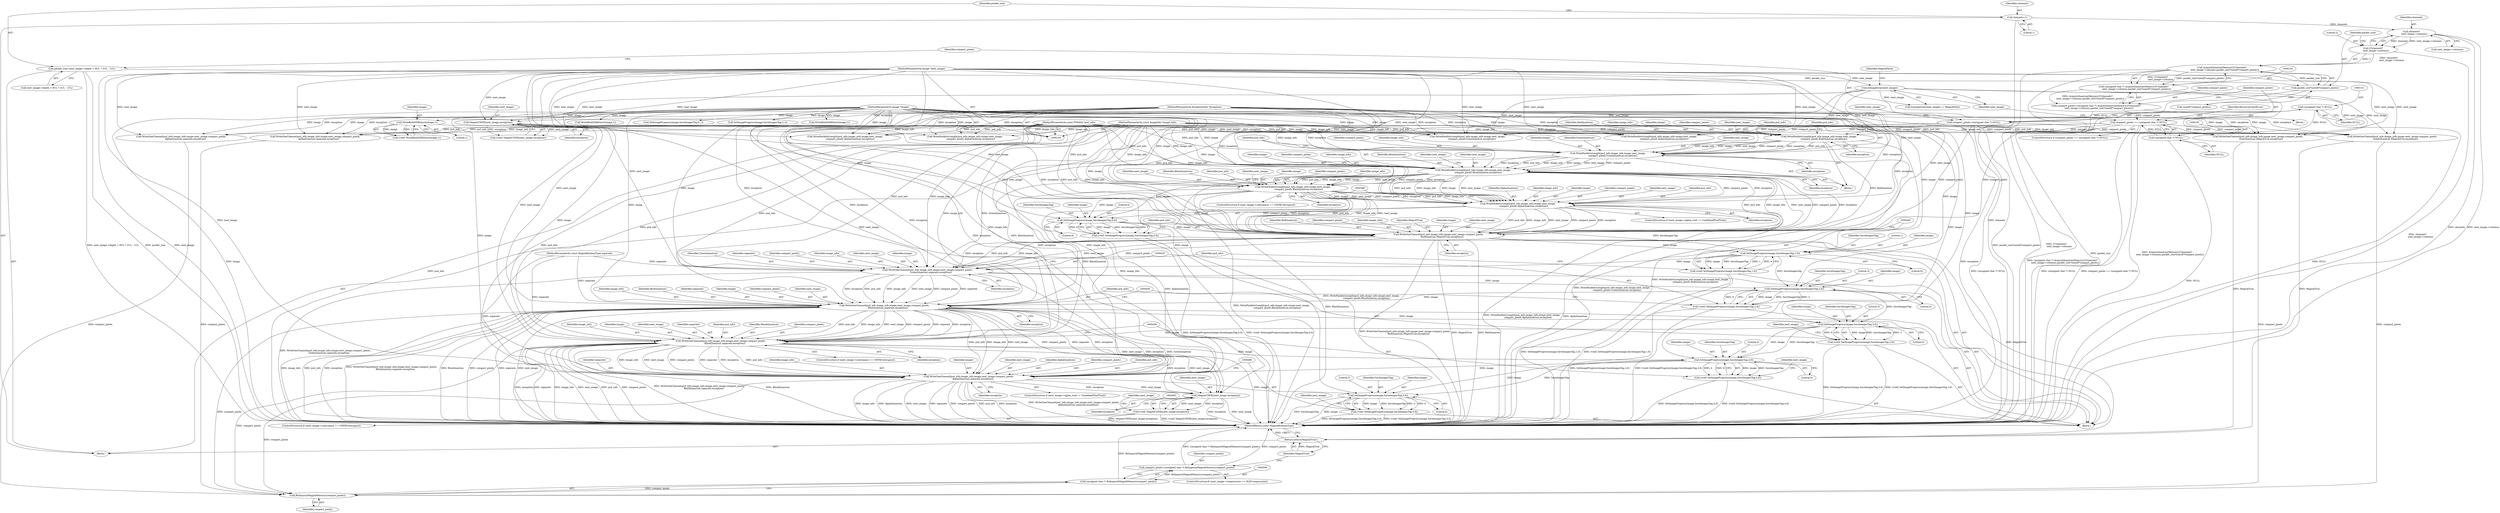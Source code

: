 digraph "1_ImageMagick_6f1879d498bcc5cce12fe0c5decb8dbc0f608e5d@pointer" {
"1000335" [label="(Call,WritePackbitsLength(psd_info,image_info,image,next_image,\n              compact_pixels,RedQuantum,exception))"];
"1000105" [label="(MethodParameterIn,const PSDInfo *psd_info)"];
"1000106" [label="(MethodParameterIn,const ImageInfo *image_info)"];
"1000332" [label="(Call,WriteBlobMSBShort(image,1))"];
"1000107" [label="(MethodParameterIn,Image *image)"];
"1000168" [label="(Call,IsImageGray(next_image))"];
"1000108" [label="(MethodParameterIn,Image *next_image)"];
"1000320" [label="(Call,NegateCMYK(next_image,exception))"];
"1000110" [label="(MethodParameterIn,ExceptionInfo *exception)"];
"1000158" [label="(Call,compact_pixels == (unsigned char *) NULL)"];
"1000140" [label="(Call,compact_pixels=(unsigned char *) AcquireQuantumMemory(2*channels*\n        next_image->columns,packet_size*sizeof(*compact_pixels)))"];
"1000142" [label="(Call,(unsigned char *) AcquireQuantumMemory(2*channels*\n        next_image->columns,packet_size*sizeof(*compact_pixels)))"];
"1000144" [label="(Call,AcquireQuantumMemory(2*channels*\n        next_image->columns,packet_size*sizeof(*compact_pixels)))"];
"1000145" [label="(Call,2*channels*\n        next_image->columns)"];
"1000147" [label="(Call,channels*\n        next_image->columns)"];
"1000115" [label="(Call,channels=1)"];
"1000152" [label="(Call,packet_size*sizeof(*compact_pixels))"];
"1000118" [label="(Call,packet_size=next_image->depth > 8UL ? 2UL : 1UL)"];
"1000160" [label="(Call,(unsigned char *) NULL)"];
"1000130" [label="(Call,(unsigned char *) NULL)"];
"1000128" [label="(Call,compact_pixels=(unsigned char *) NULL)"];
"1000343" [label="(Call,WritePackbitsLength(psd_info,image_info,image,next_image,\n              compact_pixels,GreenQuantum,exception))"];
"1000351" [label="(Call,WritePackbitsLength(psd_info,image_info,image,next_image,\n              compact_pixels,BlueQuantum,exception))"];
"1000365" [label="(Call,WritePackbitsLength(psd_info,image_info,image,next_image,\n                compact_pixels,BlackQuantum,exception))"];
"1000379" [label="(Call,WritePackbitsLength(psd_info,image_info,image,next_image,\n                compact_pixels,AlphaQuantum,exception))"];
"1000389" [label="(Call,SetImageProgress(image,SaveImagesTag,0,6))"];
"1000387" [label="(Call,(void) SetImageProgress(image,SaveImagesTag,0,6))"];
"1000394" [label="(Call,WriteOneChannel(psd_info,image_info,image,next_image,compact_pixels,\n          RedQuantum,MagickTrue,exception))"];
"1000405" [label="(Call,SetImageProgress(image,SaveImagesTag,1,6))"];
"1000403" [label="(Call,(void) SetImageProgress(image,SaveImagesTag,1,6))"];
"1000410" [label="(Call,WriteOneChannel(psd_info,image_info,image,next_image,compact_pixels,\n          GreenQuantum,separate,exception))"];
"1000421" [label="(Call,SetImageProgress(image,SaveImagesTag,2,6))"];
"1000419" [label="(Call,(void) SetImageProgress(image,SaveImagesTag,2,6))"];
"1000426" [label="(Call,WriteOneChannel(psd_info,image_info,image,next_image,compact_pixels,\n          BlueQuantum,separate,exception))"];
"1000437" [label="(Call,SetImageProgress(image,SaveImagesTag,3,6))"];
"1000435" [label="(Call,(void) SetImageProgress(image,SaveImagesTag,3,6))"];
"1000448" [label="(Call,WriteOneChannel(psd_info,image_info,image,next_image,compact_pixels,\n            BlackQuantum,separate,exception))"];
"1000459" [label="(Call,SetImageProgress(image,SaveImagesTag,4,6))"];
"1000457" [label="(Call,(void) SetImageProgress(image,SaveImagesTag,4,6))"];
"1000470" [label="(Call,WriteOneChannel(psd_info,image_info,image,next_image,compact_pixels,\n            AlphaQuantum,separate,exception))"];
"1000481" [label="(Call,SetImageProgress(image,SaveImagesTag,5,6))"];
"1000479" [label="(Call,(void) SetImageProgress(image,SaveImagesTag,5,6))"];
"1000494" [label="(Call,NegateCMYK(next_image,exception))"];
"1000492" [label="(Call,(void) NegateCMYK(next_image,exception))"];
"1000507" [label="(Call,RelinquishMagickMemory(compact_pixels))"];
"1000505" [label="(Call,(unsigned char *) RelinquishMagickMemory(compact_pixels))"];
"1000503" [label="(Call,compact_pixels=(unsigned char *) RelinquishMagickMemory(compact_pixels))"];
"1000509" [label="(Return,return(MagickTrue);)"];
"1000400" [label="(Identifier,RedQuantum)"];
"1000438" [label="(Identifier,image)"];
"1000385" [label="(Identifier,AlphaQuantum)"];
"1000359" [label="(ControlStructure,if (next_image->colorspace == CMYKColorspace))"];
"1000279" [label="(Call,WriteOneChannel(psd_info,image_info,image,next_image,compact_pixels,\n          IndexQuantum,MagickTrue,exception))"];
"1000507" [label="(Call,RelinquishMagickMemory(compact_pixels))"];
"1000118" [label="(Call,packet_size=next_image->depth > 8UL ? 2UL : 1UL)"];
"1000367" [label="(Identifier,image_info)"];
"1000463" [label="(Literal,6)"];
"1000416" [label="(Identifier,GreenQuantum)"];
"1000492" [label="(Call,(void) NegateCMYK(next_image,exception))"];
"1000406" [label="(Identifier,image)"];
"1000399" [label="(Identifier,compact_pixels)"];
"1000386" [label="(Identifier,exception)"];
"1000484" [label="(Literal,5)"];
"1000257" [label="(Call,WritePackbitsLength(psd_info,image_info,image,next_image,\n              compact_pixels,IndexQuantum,exception))"];
"1000503" [label="(Call,compact_pixels=(unsigned char *) RelinquishMagickMemory(compact_pixels))"];
"1000335" [label="(Call,WritePackbitsLength(psd_info,image_info,image,next_image,\n              compact_pixels,RedQuantum,exception))"];
"1000357" [label="(Identifier,BlueQuantum)"];
"1000417" [label="(Identifier,separate)"];
"1000129" [label="(Identifier,compact_pixels)"];
"1000369" [label="(Identifier,next_image)"];
"1000442" [label="(ControlStructure,if (next_image->colorspace == CMYKColorspace))"];
"1000510" [label="(Identifier,MagickTrue)"];
"1000472" [label="(Identifier,image_info)"];
"1000428" [label="(Identifier,image_info)"];
"1000405" [label="(Call,SetImageProgress(image,SaveImagesTag,1,6))"];
"1000432" [label="(Identifier,BlueQuantum)"];
"1000332" [label="(Call,WriteBlobMSBShort(image,1))"];
"1000139" [label="(Block,)"];
"1000473" [label="(Identifier,image)"];
"1000371" [label="(Identifier,BlackQuantum)"];
"1000497" [label="(ControlStructure,if (next_image->compression == RLECompression))"];
"1000362" [label="(Identifier,next_image)"];
"1000456" [label="(Identifier,exception)"];
"1000450" [label="(Identifier,image_info)"];
"1000109" [label="(MethodParameterIn,const MagickBooleanType separate)"];
"1000132" [label="(Identifier,NULL)"];
"1000434" [label="(Identifier,exception)"];
"1000470" [label="(Call,WriteOneChannel(psd_info,image_info,image,next_image,compact_pixels,\n            AlphaQuantum,separate,exception))"];
"1000355" [label="(Identifier,next_image)"];
"1000426" [label="(Call,WriteOneChannel(psd_info,image_info,image,next_image,compact_pixels,\n          BlueQuantum,separate,exception))"];
"1000322" [label="(Identifier,exception)"];
"1000181" [label="(Call,WriteBlobMSBShort(image,1))"];
"1000486" [label="(ControlStructure,if (next_image->colorspace == CMYKColorspace))"];
"1000339" [label="(Identifier,next_image)"];
"1000423" [label="(Identifier,SaveImagesTag)"];
"1000460" [label="(Identifier,image)"];
"1000116" [label="(Identifier,channels)"];
"1000330" [label="(Call,(void) WriteBlobMSBShort(image,1))"];
"1000496" [label="(Identifier,exception)"];
"1000336" [label="(Identifier,psd_info)"];
"1000366" [label="(Identifier,psd_info)"];
"1000329" [label="(Block,)"];
"1000168" [label="(Call,IsImageGray(next_image))"];
"1000152" [label="(Call,packet_size*sizeof(*compact_pixels))"];
"1000115" [label="(Call,channels=1)"];
"1000424" [label="(Literal,2)"];
"1000381" [label="(Identifier,image_info)"];
"1000333" [label="(Identifier,image)"];
"1000119" [label="(Identifier,packet_size)"];
"1000433" [label="(Identifier,separate)"];
"1000429" [label="(Identifier,image)"];
"1000159" [label="(Identifier,compact_pixels)"];
"1000198" [label="(Call,WritePackbitsLength(psd_info,image_info,image,next_image,\n              compact_pixels,AlphaQuantum,exception))"];
"1000140" [label="(Call,compact_pixels=(unsigned char *) AcquireQuantumMemory(2*channels*\n        next_image->columns,packet_size*sizeof(*compact_pixels)))"];
"1000120" [label="(Call,next_image->depth > 8UL ? 2UL : 1UL)"];
"1000105" [label="(MethodParameterIn,const PSDInfo *psd_info)"];
"1000162" [label="(Identifier,NULL)"];
"1000439" [label="(Identifier,SaveImagesTag)"];
"1000505" [label="(Call,(unsigned char *) RelinquishMagickMemory(compact_pixels))"];
"1000418" [label="(Identifier,exception)"];
"1000485" [label="(Literal,6)"];
"1000157" [label="(ControlStructure,if (compact_pixels == (unsigned char *) NULL))"];
"1000392" [label="(Literal,0)"];
"1000415" [label="(Identifier,compact_pixels)"];
"1000341" [label="(Identifier,RedQuantum)"];
"1000410" [label="(Call,WriteOneChannel(psd_info,image_info,image,next_image,compact_pixels,\n          GreenQuantum,separate,exception))"];
"1000144" [label="(Call,AcquireQuantumMemory(2*channels*\n        next_image->columns,packet_size*sizeof(*compact_pixels)))"];
"1000419" [label="(Call,(void) SetImageProgress(image,SaveImagesTag,2,6))"];
"1000345" [label="(Identifier,image_info)"];
"1000500" [label="(Identifier,next_image)"];
"1000117" [label="(Literal,1)"];
"1000376" [label="(Identifier,next_image)"];
"1000107" [label="(MethodParameterIn,Image *image)"];
"1000382" [label="(Identifier,image)"];
"1000384" [label="(Identifier,compact_pixels)"];
"1000387" [label="(Call,(void) SetImageProgress(image,SaveImagesTag,0,6))"];
"1000352" [label="(Identifier,psd_info)"];
"1000437" [label="(Call,SetImageProgress(image,SaveImagesTag,3,6))"];
"1000148" [label="(Identifier,channels)"];
"1000153" [label="(Identifier,packet_size)"];
"1000350" [label="(Identifier,exception)"];
"1000232" [label="(Call,SetImageProgress(image,SaveImagesTag,0,1))"];
"1000412" [label="(Identifier,image_info)"];
"1000511" [label="(MethodReturn,static MagickBooleanType)"];
"1000154" [label="(Call,sizeof(*compact_pixels))"];
"1000396" [label="(Identifier,image_info)"];
"1000448" [label="(Call,WriteOneChannel(psd_info,image_info,image,next_image,compact_pixels,\n            BlackQuantum,separate,exception))"];
"1000334" [label="(Literal,1)"];
"1000305" [label="(Call,SetImageProgress(image,SaveImagesTag,0,1))"];
"1000427" [label="(Identifier,psd_info)"];
"1000393" [label="(Literal,6)"];
"1000474" [label="(Identifier,next_image)"];
"1000451" [label="(Identifier,image)"];
"1000459" [label="(Call,SetImageProgress(image,SaveImagesTag,4,6))"];
"1000379" [label="(Call,WritePackbitsLength(psd_info,image_info,image,next_image,\n                compact_pixels,AlphaQuantum,exception))"];
"1000169" [label="(Identifier,next_image)"];
"1000452" [label="(Identifier,next_image)"];
"1000440" [label="(Literal,3)"];
"1000409" [label="(Literal,6)"];
"1000254" [label="(Call,WriteBlobMSBShort(image,1))"];
"1000455" [label="(Identifier,separate)"];
"1000461" [label="(Identifier,SaveImagesTag)"];
"1000476" [label="(Identifier,AlphaQuantum)"];
"1000141" [label="(Identifier,compact_pixels)"];
"1000184" [label="(Call,WritePackbitsLength(psd_info,image_info,image,next_image,\n            compact_pixels,GrayQuantum,exception))"];
"1000411" [label="(Identifier,psd_info)"];
"1000435" [label="(Call,(void) SetImageProgress(image,SaveImagesTag,3,6))"];
"1000343" [label="(Call,WritePackbitsLength(psd_info,image_info,image,next_image,\n              compact_pixels,GreenQuantum,exception))"];
"1000342" [label="(Identifier,exception)"];
"1000383" [label="(Identifier,next_image)"];
"1000380" [label="(Identifier,psd_info)"];
"1000337" [label="(Identifier,image_info)"];
"1000142" [label="(Call,(unsigned char *) AcquireQuantumMemory(2*channels*\n        next_image->columns,packet_size*sizeof(*compact_pixels)))"];
"1000110" [label="(MethodParameterIn,ExceptionInfo *exception)"];
"1000441" [label="(Literal,6)"];
"1000344" [label="(Identifier,psd_info)"];
"1000489" [label="(Identifier,next_image)"];
"1000108" [label="(MethodParameterIn,Image *next_image)"];
"1000475" [label="(Identifier,compact_pixels)"];
"1000318" [label="(Call,(void) NegateCMYK(next_image,exception))"];
"1000478" [label="(Identifier,exception)"];
"1000431" [label="(Identifier,compact_pixels)"];
"1000407" [label="(Identifier,SaveImagesTag)"];
"1000170" [label="(Identifier,MagickFalse)"];
"1000146" [label="(Literal,2)"];
"1000351" [label="(Call,WritePackbitsLength(psd_info,image_info,image,next_image,\n              compact_pixels,BlueQuantum,exception))"];
"1000494" [label="(Call,NegateCMYK(next_image,exception))"];
"1000483" [label="(Identifier,SaveImagesTag)"];
"1000158" [label="(Call,compact_pixels == (unsigned char *) NULL)"];
"1000346" [label="(Identifier,image)"];
"1000271" [label="(Call,WritePackbitsLength(psd_info,image_info,image,next_image,\n                compact_pixels,AlphaQuantum,exception))"];
"1000149" [label="(Call,next_image->columns)"];
"1000349" [label="(Identifier,GreenQuantum)"];
"1000479" [label="(Call,(void) SetImageProgress(image,SaveImagesTag,5,6))"];
"1000445" [label="(Identifier,next_image)"];
"1000365" [label="(Call,WritePackbitsLength(psd_info,image_info,image,next_image,\n                compact_pixels,BlackQuantum,exception))"];
"1000401" [label="(Identifier,MagickTrue)"];
"1000467" [label="(Identifier,next_image)"];
"1000495" [label="(Identifier,next_image)"];
"1000394" [label="(Call,WriteOneChannel(psd_info,image_info,image,next_image,compact_pixels,\n          RedQuantum,MagickTrue,exception))"];
"1000147" [label="(Call,channels*\n        next_image->columns)"];
"1000471" [label="(Identifier,psd_info)"];
"1000449" [label="(Identifier,psd_info)"];
"1000391" [label="(Identifier,SaveImagesTag)"];
"1000320" [label="(Call,NegateCMYK(next_image,exception))"];
"1000347" [label="(Identifier,next_image)"];
"1000414" [label="(Identifier,next_image)"];
"1000294" [label="(Call,WriteOneChannel(psd_info,image_info,image,next_image,compact_pixels,\n            AlphaQuantum,separate,exception))"];
"1000338" [label="(Identifier,image)"];
"1000464" [label="(ControlStructure,if (next_image->alpha_trait != UndefinedPixelTrait))"];
"1000477" [label="(Identifier,separate)"];
"1000128" [label="(Call,compact_pixels=(unsigned char *) NULL)"];
"1000348" [label="(Identifier,compact_pixels)"];
"1000321" [label="(Identifier,next_image)"];
"1000372" [label="(Identifier,exception)"];
"1000454" [label="(Identifier,BlackQuantum)"];
"1000389" [label="(Call,SetImageProgress(image,SaveImagesTag,0,6))"];
"1000368" [label="(Identifier,image)"];
"1000509" [label="(Return,return(MagickTrue);)"];
"1000390" [label="(Identifier,image)"];
"1000354" [label="(Identifier,image)"];
"1000164" [label="(Identifier,ResourceLimitError)"];
"1000508" [label="(Identifier,compact_pixels)"];
"1000453" [label="(Identifier,compact_pixels)"];
"1000145" [label="(Call,2*channels*\n        next_image->columns)"];
"1000408" [label="(Literal,1)"];
"1000311" [label="(Block,)"];
"1000395" [label="(Identifier,psd_info)"];
"1000397" [label="(Identifier,image)"];
"1000130" [label="(Call,(unsigned char *) NULL)"];
"1000457" [label="(Call,(void) SetImageProgress(image,SaveImagesTag,4,6))"];
"1000402" [label="(Identifier,exception)"];
"1000370" [label="(Identifier,compact_pixels)"];
"1000413" [label="(Identifier,image)"];
"1000106" [label="(MethodParameterIn,const ImageInfo *image_info)"];
"1000356" [label="(Identifier,compact_pixels)"];
"1000111" [label="(Block,)"];
"1000358" [label="(Identifier,exception)"];
"1000221" [label="(Call,WriteOneChannel(psd_info,image_info,image,next_image,compact_pixels,\n          AlphaQuantum,separate,exception))"];
"1000425" [label="(Literal,6)"];
"1000373" [label="(ControlStructure,if (next_image->alpha_trait != UndefinedPixelTrait))"];
"1000206" [label="(Call,WriteOneChannel(psd_info,image_info,image,next_image,compact_pixels,\n        GrayQuantum,MagickTrue,exception))"];
"1000482" [label="(Identifier,image)"];
"1000340" [label="(Identifier,compact_pixels)"];
"1000430" [label="(Identifier,next_image)"];
"1000421" [label="(Call,SetImageProgress(image,SaveImagesTag,2,6))"];
"1000504" [label="(Identifier,compact_pixels)"];
"1000398" [label="(Identifier,next_image)"];
"1000422" [label="(Identifier,image)"];
"1000160" [label="(Call,(unsigned char *) NULL)"];
"1000353" [label="(Identifier,image_info)"];
"1000462" [label="(Literal,4)"];
"1000481" [label="(Call,SetImageProgress(image,SaveImagesTag,5,6))"];
"1000167" [label="(Call,IsImageGray(next_image) != MagickFalse)"];
"1000403" [label="(Call,(void) SetImageProgress(image,SaveImagesTag,1,6))"];
"1000136" [label="(Identifier,next_image)"];
"1000335" -> "1000329"  [label="AST: "];
"1000335" -> "1000342"  [label="CFG: "];
"1000336" -> "1000335"  [label="AST: "];
"1000337" -> "1000335"  [label="AST: "];
"1000338" -> "1000335"  [label="AST: "];
"1000339" -> "1000335"  [label="AST: "];
"1000340" -> "1000335"  [label="AST: "];
"1000341" -> "1000335"  [label="AST: "];
"1000342" -> "1000335"  [label="AST: "];
"1000344" -> "1000335"  [label="CFG: "];
"1000335" -> "1000511"  [label="DDG: WritePackbitsLength(psd_info,image_info,image,next_image,\n              compact_pixels,RedQuantum,exception)"];
"1000105" -> "1000335"  [label="DDG: psd_info"];
"1000106" -> "1000335"  [label="DDG: image_info"];
"1000332" -> "1000335"  [label="DDG: image"];
"1000107" -> "1000335"  [label="DDG: image"];
"1000168" -> "1000335"  [label="DDG: next_image"];
"1000320" -> "1000335"  [label="DDG: next_image"];
"1000320" -> "1000335"  [label="DDG: exception"];
"1000108" -> "1000335"  [label="DDG: next_image"];
"1000158" -> "1000335"  [label="DDG: compact_pixels"];
"1000128" -> "1000335"  [label="DDG: compact_pixels"];
"1000110" -> "1000335"  [label="DDG: exception"];
"1000335" -> "1000343"  [label="DDG: psd_info"];
"1000335" -> "1000343"  [label="DDG: image_info"];
"1000335" -> "1000343"  [label="DDG: image"];
"1000335" -> "1000343"  [label="DDG: next_image"];
"1000335" -> "1000343"  [label="DDG: compact_pixels"];
"1000335" -> "1000343"  [label="DDG: exception"];
"1000335" -> "1000394"  [label="DDG: RedQuantum"];
"1000105" -> "1000104"  [label="AST: "];
"1000105" -> "1000511"  [label="DDG: psd_info"];
"1000105" -> "1000184"  [label="DDG: psd_info"];
"1000105" -> "1000198"  [label="DDG: psd_info"];
"1000105" -> "1000206"  [label="DDG: psd_info"];
"1000105" -> "1000221"  [label="DDG: psd_info"];
"1000105" -> "1000257"  [label="DDG: psd_info"];
"1000105" -> "1000271"  [label="DDG: psd_info"];
"1000105" -> "1000279"  [label="DDG: psd_info"];
"1000105" -> "1000294"  [label="DDG: psd_info"];
"1000105" -> "1000343"  [label="DDG: psd_info"];
"1000105" -> "1000351"  [label="DDG: psd_info"];
"1000105" -> "1000365"  [label="DDG: psd_info"];
"1000105" -> "1000379"  [label="DDG: psd_info"];
"1000105" -> "1000394"  [label="DDG: psd_info"];
"1000105" -> "1000410"  [label="DDG: psd_info"];
"1000105" -> "1000426"  [label="DDG: psd_info"];
"1000105" -> "1000448"  [label="DDG: psd_info"];
"1000105" -> "1000470"  [label="DDG: psd_info"];
"1000106" -> "1000104"  [label="AST: "];
"1000106" -> "1000511"  [label="DDG: image_info"];
"1000106" -> "1000184"  [label="DDG: image_info"];
"1000106" -> "1000198"  [label="DDG: image_info"];
"1000106" -> "1000206"  [label="DDG: image_info"];
"1000106" -> "1000221"  [label="DDG: image_info"];
"1000106" -> "1000257"  [label="DDG: image_info"];
"1000106" -> "1000271"  [label="DDG: image_info"];
"1000106" -> "1000279"  [label="DDG: image_info"];
"1000106" -> "1000294"  [label="DDG: image_info"];
"1000106" -> "1000343"  [label="DDG: image_info"];
"1000106" -> "1000351"  [label="DDG: image_info"];
"1000106" -> "1000365"  [label="DDG: image_info"];
"1000106" -> "1000379"  [label="DDG: image_info"];
"1000106" -> "1000394"  [label="DDG: image_info"];
"1000106" -> "1000410"  [label="DDG: image_info"];
"1000106" -> "1000426"  [label="DDG: image_info"];
"1000106" -> "1000448"  [label="DDG: image_info"];
"1000106" -> "1000470"  [label="DDG: image_info"];
"1000332" -> "1000330"  [label="AST: "];
"1000332" -> "1000334"  [label="CFG: "];
"1000333" -> "1000332"  [label="AST: "];
"1000334" -> "1000332"  [label="AST: "];
"1000330" -> "1000332"  [label="CFG: "];
"1000332" -> "1000330"  [label="DDG: image"];
"1000332" -> "1000330"  [label="DDG: 1"];
"1000107" -> "1000332"  [label="DDG: image"];
"1000107" -> "1000104"  [label="AST: "];
"1000107" -> "1000511"  [label="DDG: image"];
"1000107" -> "1000181"  [label="DDG: image"];
"1000107" -> "1000184"  [label="DDG: image"];
"1000107" -> "1000198"  [label="DDG: image"];
"1000107" -> "1000206"  [label="DDG: image"];
"1000107" -> "1000221"  [label="DDG: image"];
"1000107" -> "1000232"  [label="DDG: image"];
"1000107" -> "1000254"  [label="DDG: image"];
"1000107" -> "1000257"  [label="DDG: image"];
"1000107" -> "1000271"  [label="DDG: image"];
"1000107" -> "1000279"  [label="DDG: image"];
"1000107" -> "1000294"  [label="DDG: image"];
"1000107" -> "1000305"  [label="DDG: image"];
"1000107" -> "1000343"  [label="DDG: image"];
"1000107" -> "1000351"  [label="DDG: image"];
"1000107" -> "1000365"  [label="DDG: image"];
"1000107" -> "1000379"  [label="DDG: image"];
"1000107" -> "1000389"  [label="DDG: image"];
"1000107" -> "1000394"  [label="DDG: image"];
"1000107" -> "1000405"  [label="DDG: image"];
"1000107" -> "1000410"  [label="DDG: image"];
"1000107" -> "1000421"  [label="DDG: image"];
"1000107" -> "1000426"  [label="DDG: image"];
"1000107" -> "1000437"  [label="DDG: image"];
"1000107" -> "1000448"  [label="DDG: image"];
"1000107" -> "1000459"  [label="DDG: image"];
"1000107" -> "1000470"  [label="DDG: image"];
"1000107" -> "1000481"  [label="DDG: image"];
"1000168" -> "1000167"  [label="AST: "];
"1000168" -> "1000169"  [label="CFG: "];
"1000169" -> "1000168"  [label="AST: "];
"1000170" -> "1000168"  [label="CFG: "];
"1000168" -> "1000167"  [label="DDG: next_image"];
"1000108" -> "1000168"  [label="DDG: next_image"];
"1000168" -> "1000184"  [label="DDG: next_image"];
"1000168" -> "1000206"  [label="DDG: next_image"];
"1000168" -> "1000257"  [label="DDG: next_image"];
"1000168" -> "1000279"  [label="DDG: next_image"];
"1000168" -> "1000320"  [label="DDG: next_image"];
"1000168" -> "1000394"  [label="DDG: next_image"];
"1000108" -> "1000104"  [label="AST: "];
"1000108" -> "1000511"  [label="DDG: next_image"];
"1000108" -> "1000184"  [label="DDG: next_image"];
"1000108" -> "1000198"  [label="DDG: next_image"];
"1000108" -> "1000206"  [label="DDG: next_image"];
"1000108" -> "1000221"  [label="DDG: next_image"];
"1000108" -> "1000257"  [label="DDG: next_image"];
"1000108" -> "1000271"  [label="DDG: next_image"];
"1000108" -> "1000279"  [label="DDG: next_image"];
"1000108" -> "1000294"  [label="DDG: next_image"];
"1000108" -> "1000320"  [label="DDG: next_image"];
"1000108" -> "1000343"  [label="DDG: next_image"];
"1000108" -> "1000351"  [label="DDG: next_image"];
"1000108" -> "1000365"  [label="DDG: next_image"];
"1000108" -> "1000379"  [label="DDG: next_image"];
"1000108" -> "1000394"  [label="DDG: next_image"];
"1000108" -> "1000410"  [label="DDG: next_image"];
"1000108" -> "1000426"  [label="DDG: next_image"];
"1000108" -> "1000448"  [label="DDG: next_image"];
"1000108" -> "1000470"  [label="DDG: next_image"];
"1000108" -> "1000494"  [label="DDG: next_image"];
"1000320" -> "1000318"  [label="AST: "];
"1000320" -> "1000322"  [label="CFG: "];
"1000321" -> "1000320"  [label="AST: "];
"1000322" -> "1000320"  [label="AST: "];
"1000318" -> "1000320"  [label="CFG: "];
"1000320" -> "1000318"  [label="DDG: next_image"];
"1000320" -> "1000318"  [label="DDG: exception"];
"1000110" -> "1000320"  [label="DDG: exception"];
"1000320" -> "1000394"  [label="DDG: next_image"];
"1000320" -> "1000394"  [label="DDG: exception"];
"1000110" -> "1000104"  [label="AST: "];
"1000110" -> "1000511"  [label="DDG: exception"];
"1000110" -> "1000184"  [label="DDG: exception"];
"1000110" -> "1000198"  [label="DDG: exception"];
"1000110" -> "1000206"  [label="DDG: exception"];
"1000110" -> "1000221"  [label="DDG: exception"];
"1000110" -> "1000257"  [label="DDG: exception"];
"1000110" -> "1000271"  [label="DDG: exception"];
"1000110" -> "1000279"  [label="DDG: exception"];
"1000110" -> "1000294"  [label="DDG: exception"];
"1000110" -> "1000343"  [label="DDG: exception"];
"1000110" -> "1000351"  [label="DDG: exception"];
"1000110" -> "1000365"  [label="DDG: exception"];
"1000110" -> "1000379"  [label="DDG: exception"];
"1000110" -> "1000394"  [label="DDG: exception"];
"1000110" -> "1000410"  [label="DDG: exception"];
"1000110" -> "1000426"  [label="DDG: exception"];
"1000110" -> "1000448"  [label="DDG: exception"];
"1000110" -> "1000470"  [label="DDG: exception"];
"1000110" -> "1000494"  [label="DDG: exception"];
"1000158" -> "1000157"  [label="AST: "];
"1000158" -> "1000160"  [label="CFG: "];
"1000159" -> "1000158"  [label="AST: "];
"1000160" -> "1000158"  [label="AST: "];
"1000164" -> "1000158"  [label="CFG: "];
"1000169" -> "1000158"  [label="CFG: "];
"1000158" -> "1000511"  [label="DDG: (unsigned char *) NULL"];
"1000158" -> "1000511"  [label="DDG: compact_pixels == (unsigned char *) NULL"];
"1000140" -> "1000158"  [label="DDG: compact_pixels"];
"1000160" -> "1000158"  [label="DDG: NULL"];
"1000158" -> "1000184"  [label="DDG: compact_pixels"];
"1000158" -> "1000206"  [label="DDG: compact_pixels"];
"1000158" -> "1000257"  [label="DDG: compact_pixels"];
"1000158" -> "1000279"  [label="DDG: compact_pixels"];
"1000158" -> "1000394"  [label="DDG: compact_pixels"];
"1000140" -> "1000139"  [label="AST: "];
"1000140" -> "1000142"  [label="CFG: "];
"1000141" -> "1000140"  [label="AST: "];
"1000142" -> "1000140"  [label="AST: "];
"1000159" -> "1000140"  [label="CFG: "];
"1000140" -> "1000511"  [label="DDG: (unsigned char *) AcquireQuantumMemory(2*channels*\n        next_image->columns,packet_size*sizeof(*compact_pixels))"];
"1000142" -> "1000140"  [label="DDG: AcquireQuantumMemory(2*channels*\n        next_image->columns,packet_size*sizeof(*compact_pixels))"];
"1000142" -> "1000144"  [label="CFG: "];
"1000143" -> "1000142"  [label="AST: "];
"1000144" -> "1000142"  [label="AST: "];
"1000142" -> "1000511"  [label="DDG: AcquireQuantumMemory(2*channels*\n        next_image->columns,packet_size*sizeof(*compact_pixels))"];
"1000144" -> "1000142"  [label="DDG: 2*channels*\n        next_image->columns"];
"1000144" -> "1000142"  [label="DDG: packet_size*sizeof(*compact_pixels)"];
"1000144" -> "1000152"  [label="CFG: "];
"1000145" -> "1000144"  [label="AST: "];
"1000152" -> "1000144"  [label="AST: "];
"1000144" -> "1000511"  [label="DDG: packet_size*sizeof(*compact_pixels)"];
"1000144" -> "1000511"  [label="DDG: 2*channels*\n        next_image->columns"];
"1000145" -> "1000144"  [label="DDG: 2"];
"1000145" -> "1000144"  [label="DDG: channels*\n        next_image->columns"];
"1000152" -> "1000144"  [label="DDG: packet_size"];
"1000145" -> "1000147"  [label="CFG: "];
"1000146" -> "1000145"  [label="AST: "];
"1000147" -> "1000145"  [label="AST: "];
"1000153" -> "1000145"  [label="CFG: "];
"1000145" -> "1000511"  [label="DDG: channels*\n        next_image->columns"];
"1000147" -> "1000145"  [label="DDG: channels"];
"1000147" -> "1000145"  [label="DDG: next_image->columns"];
"1000147" -> "1000149"  [label="CFG: "];
"1000148" -> "1000147"  [label="AST: "];
"1000149" -> "1000147"  [label="AST: "];
"1000147" -> "1000511"  [label="DDG: channels"];
"1000147" -> "1000511"  [label="DDG: next_image->columns"];
"1000115" -> "1000147"  [label="DDG: channels"];
"1000115" -> "1000111"  [label="AST: "];
"1000115" -> "1000117"  [label="CFG: "];
"1000116" -> "1000115"  [label="AST: "];
"1000117" -> "1000115"  [label="AST: "];
"1000119" -> "1000115"  [label="CFG: "];
"1000115" -> "1000511"  [label="DDG: channels"];
"1000152" -> "1000154"  [label="CFG: "];
"1000153" -> "1000152"  [label="AST: "];
"1000154" -> "1000152"  [label="AST: "];
"1000152" -> "1000511"  [label="DDG: packet_size"];
"1000118" -> "1000152"  [label="DDG: packet_size"];
"1000118" -> "1000111"  [label="AST: "];
"1000118" -> "1000120"  [label="CFG: "];
"1000119" -> "1000118"  [label="AST: "];
"1000120" -> "1000118"  [label="AST: "];
"1000129" -> "1000118"  [label="CFG: "];
"1000118" -> "1000511"  [label="DDG: next_image->depth > 8UL ? 2UL : 1UL"];
"1000118" -> "1000511"  [label="DDG: packet_size"];
"1000160" -> "1000162"  [label="CFG: "];
"1000161" -> "1000160"  [label="AST: "];
"1000162" -> "1000160"  [label="AST: "];
"1000160" -> "1000511"  [label="DDG: NULL"];
"1000130" -> "1000160"  [label="DDG: NULL"];
"1000130" -> "1000128"  [label="AST: "];
"1000130" -> "1000132"  [label="CFG: "];
"1000131" -> "1000130"  [label="AST: "];
"1000132" -> "1000130"  [label="AST: "];
"1000128" -> "1000130"  [label="CFG: "];
"1000130" -> "1000511"  [label="DDG: NULL"];
"1000130" -> "1000128"  [label="DDG: NULL"];
"1000128" -> "1000111"  [label="AST: "];
"1000129" -> "1000128"  [label="AST: "];
"1000136" -> "1000128"  [label="CFG: "];
"1000128" -> "1000511"  [label="DDG: (unsigned char *) NULL"];
"1000128" -> "1000184"  [label="DDG: compact_pixels"];
"1000128" -> "1000206"  [label="DDG: compact_pixels"];
"1000128" -> "1000257"  [label="DDG: compact_pixels"];
"1000128" -> "1000279"  [label="DDG: compact_pixels"];
"1000128" -> "1000394"  [label="DDG: compact_pixels"];
"1000343" -> "1000329"  [label="AST: "];
"1000343" -> "1000350"  [label="CFG: "];
"1000344" -> "1000343"  [label="AST: "];
"1000345" -> "1000343"  [label="AST: "];
"1000346" -> "1000343"  [label="AST: "];
"1000347" -> "1000343"  [label="AST: "];
"1000348" -> "1000343"  [label="AST: "];
"1000349" -> "1000343"  [label="AST: "];
"1000350" -> "1000343"  [label="AST: "];
"1000352" -> "1000343"  [label="CFG: "];
"1000343" -> "1000511"  [label="DDG: WritePackbitsLength(psd_info,image_info,image,next_image,\n              compact_pixels,GreenQuantum,exception)"];
"1000343" -> "1000351"  [label="DDG: psd_info"];
"1000343" -> "1000351"  [label="DDG: image_info"];
"1000343" -> "1000351"  [label="DDG: image"];
"1000343" -> "1000351"  [label="DDG: next_image"];
"1000343" -> "1000351"  [label="DDG: compact_pixels"];
"1000343" -> "1000351"  [label="DDG: exception"];
"1000343" -> "1000410"  [label="DDG: GreenQuantum"];
"1000351" -> "1000329"  [label="AST: "];
"1000351" -> "1000358"  [label="CFG: "];
"1000352" -> "1000351"  [label="AST: "];
"1000353" -> "1000351"  [label="AST: "];
"1000354" -> "1000351"  [label="AST: "];
"1000355" -> "1000351"  [label="AST: "];
"1000356" -> "1000351"  [label="AST: "];
"1000357" -> "1000351"  [label="AST: "];
"1000358" -> "1000351"  [label="AST: "];
"1000362" -> "1000351"  [label="CFG: "];
"1000351" -> "1000511"  [label="DDG: WritePackbitsLength(psd_info,image_info,image,next_image,\n              compact_pixels,BlueQuantum,exception)"];
"1000351" -> "1000365"  [label="DDG: psd_info"];
"1000351" -> "1000365"  [label="DDG: image_info"];
"1000351" -> "1000365"  [label="DDG: image"];
"1000351" -> "1000365"  [label="DDG: next_image"];
"1000351" -> "1000365"  [label="DDG: compact_pixels"];
"1000351" -> "1000365"  [label="DDG: exception"];
"1000351" -> "1000379"  [label="DDG: psd_info"];
"1000351" -> "1000379"  [label="DDG: image_info"];
"1000351" -> "1000379"  [label="DDG: image"];
"1000351" -> "1000379"  [label="DDG: next_image"];
"1000351" -> "1000379"  [label="DDG: compact_pixels"];
"1000351" -> "1000379"  [label="DDG: exception"];
"1000351" -> "1000389"  [label="DDG: image"];
"1000351" -> "1000394"  [label="DDG: psd_info"];
"1000351" -> "1000394"  [label="DDG: image_info"];
"1000351" -> "1000394"  [label="DDG: next_image"];
"1000351" -> "1000394"  [label="DDG: compact_pixels"];
"1000351" -> "1000394"  [label="DDG: exception"];
"1000351" -> "1000426"  [label="DDG: BlueQuantum"];
"1000365" -> "1000359"  [label="AST: "];
"1000365" -> "1000372"  [label="CFG: "];
"1000366" -> "1000365"  [label="AST: "];
"1000367" -> "1000365"  [label="AST: "];
"1000368" -> "1000365"  [label="AST: "];
"1000369" -> "1000365"  [label="AST: "];
"1000370" -> "1000365"  [label="AST: "];
"1000371" -> "1000365"  [label="AST: "];
"1000372" -> "1000365"  [label="AST: "];
"1000376" -> "1000365"  [label="CFG: "];
"1000365" -> "1000511"  [label="DDG: WritePackbitsLength(psd_info,image_info,image,next_image,\n                compact_pixels,BlackQuantum,exception)"];
"1000365" -> "1000511"  [label="DDG: BlackQuantum"];
"1000365" -> "1000379"  [label="DDG: psd_info"];
"1000365" -> "1000379"  [label="DDG: image_info"];
"1000365" -> "1000379"  [label="DDG: image"];
"1000365" -> "1000379"  [label="DDG: next_image"];
"1000365" -> "1000379"  [label="DDG: compact_pixels"];
"1000365" -> "1000379"  [label="DDG: exception"];
"1000365" -> "1000389"  [label="DDG: image"];
"1000365" -> "1000394"  [label="DDG: psd_info"];
"1000365" -> "1000394"  [label="DDG: image_info"];
"1000365" -> "1000394"  [label="DDG: next_image"];
"1000365" -> "1000394"  [label="DDG: compact_pixels"];
"1000365" -> "1000394"  [label="DDG: exception"];
"1000365" -> "1000448"  [label="DDG: BlackQuantum"];
"1000379" -> "1000373"  [label="AST: "];
"1000379" -> "1000386"  [label="CFG: "];
"1000380" -> "1000379"  [label="AST: "];
"1000381" -> "1000379"  [label="AST: "];
"1000382" -> "1000379"  [label="AST: "];
"1000383" -> "1000379"  [label="AST: "];
"1000384" -> "1000379"  [label="AST: "];
"1000385" -> "1000379"  [label="AST: "];
"1000386" -> "1000379"  [label="AST: "];
"1000388" -> "1000379"  [label="CFG: "];
"1000379" -> "1000511"  [label="DDG: WritePackbitsLength(psd_info,image_info,image,next_image,\n                compact_pixels,AlphaQuantum,exception)"];
"1000379" -> "1000511"  [label="DDG: AlphaQuantum"];
"1000379" -> "1000389"  [label="DDG: image"];
"1000379" -> "1000394"  [label="DDG: psd_info"];
"1000379" -> "1000394"  [label="DDG: image_info"];
"1000379" -> "1000394"  [label="DDG: next_image"];
"1000379" -> "1000394"  [label="DDG: compact_pixels"];
"1000379" -> "1000394"  [label="DDG: exception"];
"1000379" -> "1000470"  [label="DDG: AlphaQuantum"];
"1000389" -> "1000387"  [label="AST: "];
"1000389" -> "1000393"  [label="CFG: "];
"1000390" -> "1000389"  [label="AST: "];
"1000391" -> "1000389"  [label="AST: "];
"1000392" -> "1000389"  [label="AST: "];
"1000393" -> "1000389"  [label="AST: "];
"1000387" -> "1000389"  [label="CFG: "];
"1000389" -> "1000387"  [label="DDG: image"];
"1000389" -> "1000387"  [label="DDG: SaveImagesTag"];
"1000389" -> "1000387"  [label="DDG: 0"];
"1000389" -> "1000387"  [label="DDG: 6"];
"1000389" -> "1000394"  [label="DDG: image"];
"1000389" -> "1000405"  [label="DDG: SaveImagesTag"];
"1000387" -> "1000311"  [label="AST: "];
"1000388" -> "1000387"  [label="AST: "];
"1000395" -> "1000387"  [label="CFG: "];
"1000387" -> "1000511"  [label="DDG: SetImageProgress(image,SaveImagesTag,0,6)"];
"1000387" -> "1000511"  [label="DDG: (void) SetImageProgress(image,SaveImagesTag,0,6)"];
"1000394" -> "1000311"  [label="AST: "];
"1000394" -> "1000402"  [label="CFG: "];
"1000395" -> "1000394"  [label="AST: "];
"1000396" -> "1000394"  [label="AST: "];
"1000397" -> "1000394"  [label="AST: "];
"1000398" -> "1000394"  [label="AST: "];
"1000399" -> "1000394"  [label="AST: "];
"1000400" -> "1000394"  [label="AST: "];
"1000401" -> "1000394"  [label="AST: "];
"1000402" -> "1000394"  [label="AST: "];
"1000404" -> "1000394"  [label="CFG: "];
"1000394" -> "1000511"  [label="DDG: WriteOneChannel(psd_info,image_info,image,next_image,compact_pixels,\n          RedQuantum,MagickTrue,exception)"];
"1000394" -> "1000511"  [label="DDG: MagickTrue"];
"1000394" -> "1000511"  [label="DDG: RedQuantum"];
"1000394" -> "1000405"  [label="DDG: image"];
"1000394" -> "1000410"  [label="DDG: psd_info"];
"1000394" -> "1000410"  [label="DDG: image_info"];
"1000394" -> "1000410"  [label="DDG: next_image"];
"1000394" -> "1000410"  [label="DDG: compact_pixels"];
"1000394" -> "1000410"  [label="DDG: exception"];
"1000394" -> "1000509"  [label="DDG: MagickTrue"];
"1000405" -> "1000403"  [label="AST: "];
"1000405" -> "1000409"  [label="CFG: "];
"1000406" -> "1000405"  [label="AST: "];
"1000407" -> "1000405"  [label="AST: "];
"1000408" -> "1000405"  [label="AST: "];
"1000409" -> "1000405"  [label="AST: "];
"1000403" -> "1000405"  [label="CFG: "];
"1000405" -> "1000403"  [label="DDG: image"];
"1000405" -> "1000403"  [label="DDG: SaveImagesTag"];
"1000405" -> "1000403"  [label="DDG: 1"];
"1000405" -> "1000403"  [label="DDG: 6"];
"1000405" -> "1000410"  [label="DDG: image"];
"1000405" -> "1000421"  [label="DDG: SaveImagesTag"];
"1000403" -> "1000311"  [label="AST: "];
"1000404" -> "1000403"  [label="AST: "];
"1000411" -> "1000403"  [label="CFG: "];
"1000403" -> "1000511"  [label="DDG: SetImageProgress(image,SaveImagesTag,1,6)"];
"1000403" -> "1000511"  [label="DDG: (void) SetImageProgress(image,SaveImagesTag,1,6)"];
"1000410" -> "1000311"  [label="AST: "];
"1000410" -> "1000418"  [label="CFG: "];
"1000411" -> "1000410"  [label="AST: "];
"1000412" -> "1000410"  [label="AST: "];
"1000413" -> "1000410"  [label="AST: "];
"1000414" -> "1000410"  [label="AST: "];
"1000415" -> "1000410"  [label="AST: "];
"1000416" -> "1000410"  [label="AST: "];
"1000417" -> "1000410"  [label="AST: "];
"1000418" -> "1000410"  [label="AST: "];
"1000420" -> "1000410"  [label="CFG: "];
"1000410" -> "1000511"  [label="DDG: GreenQuantum"];
"1000410" -> "1000511"  [label="DDG: WriteOneChannel(psd_info,image_info,image,next_image,compact_pixels,\n          GreenQuantum,separate,exception)"];
"1000109" -> "1000410"  [label="DDG: separate"];
"1000410" -> "1000421"  [label="DDG: image"];
"1000410" -> "1000426"  [label="DDG: psd_info"];
"1000410" -> "1000426"  [label="DDG: image_info"];
"1000410" -> "1000426"  [label="DDG: next_image"];
"1000410" -> "1000426"  [label="DDG: compact_pixels"];
"1000410" -> "1000426"  [label="DDG: separate"];
"1000410" -> "1000426"  [label="DDG: exception"];
"1000421" -> "1000419"  [label="AST: "];
"1000421" -> "1000425"  [label="CFG: "];
"1000422" -> "1000421"  [label="AST: "];
"1000423" -> "1000421"  [label="AST: "];
"1000424" -> "1000421"  [label="AST: "];
"1000425" -> "1000421"  [label="AST: "];
"1000419" -> "1000421"  [label="CFG: "];
"1000421" -> "1000419"  [label="DDG: image"];
"1000421" -> "1000419"  [label="DDG: SaveImagesTag"];
"1000421" -> "1000419"  [label="DDG: 2"];
"1000421" -> "1000419"  [label="DDG: 6"];
"1000421" -> "1000426"  [label="DDG: image"];
"1000421" -> "1000437"  [label="DDG: SaveImagesTag"];
"1000419" -> "1000311"  [label="AST: "];
"1000420" -> "1000419"  [label="AST: "];
"1000427" -> "1000419"  [label="CFG: "];
"1000419" -> "1000511"  [label="DDG: SetImageProgress(image,SaveImagesTag,2,6)"];
"1000419" -> "1000511"  [label="DDG: (void) SetImageProgress(image,SaveImagesTag,2,6)"];
"1000426" -> "1000311"  [label="AST: "];
"1000426" -> "1000434"  [label="CFG: "];
"1000427" -> "1000426"  [label="AST: "];
"1000428" -> "1000426"  [label="AST: "];
"1000429" -> "1000426"  [label="AST: "];
"1000430" -> "1000426"  [label="AST: "];
"1000431" -> "1000426"  [label="AST: "];
"1000432" -> "1000426"  [label="AST: "];
"1000433" -> "1000426"  [label="AST: "];
"1000434" -> "1000426"  [label="AST: "];
"1000436" -> "1000426"  [label="CFG: "];
"1000426" -> "1000511"  [label="DDG: image_info"];
"1000426" -> "1000511"  [label="DDG: psd_info"];
"1000426" -> "1000511"  [label="DDG: exception"];
"1000426" -> "1000511"  [label="DDG: WriteOneChannel(psd_info,image_info,image,next_image,compact_pixels,\n          BlueQuantum,separate,exception)"];
"1000426" -> "1000511"  [label="DDG: BlueQuantum"];
"1000426" -> "1000511"  [label="DDG: compact_pixels"];
"1000426" -> "1000511"  [label="DDG: separate"];
"1000426" -> "1000511"  [label="DDG: next_image"];
"1000109" -> "1000426"  [label="DDG: separate"];
"1000426" -> "1000437"  [label="DDG: image"];
"1000426" -> "1000448"  [label="DDG: psd_info"];
"1000426" -> "1000448"  [label="DDG: image_info"];
"1000426" -> "1000448"  [label="DDG: next_image"];
"1000426" -> "1000448"  [label="DDG: compact_pixels"];
"1000426" -> "1000448"  [label="DDG: separate"];
"1000426" -> "1000448"  [label="DDG: exception"];
"1000426" -> "1000470"  [label="DDG: psd_info"];
"1000426" -> "1000470"  [label="DDG: image_info"];
"1000426" -> "1000470"  [label="DDG: next_image"];
"1000426" -> "1000470"  [label="DDG: compact_pixels"];
"1000426" -> "1000470"  [label="DDG: separate"];
"1000426" -> "1000470"  [label="DDG: exception"];
"1000426" -> "1000494"  [label="DDG: next_image"];
"1000426" -> "1000494"  [label="DDG: exception"];
"1000426" -> "1000507"  [label="DDG: compact_pixels"];
"1000437" -> "1000435"  [label="AST: "];
"1000437" -> "1000441"  [label="CFG: "];
"1000438" -> "1000437"  [label="AST: "];
"1000439" -> "1000437"  [label="AST: "];
"1000440" -> "1000437"  [label="AST: "];
"1000441" -> "1000437"  [label="AST: "];
"1000435" -> "1000437"  [label="CFG: "];
"1000437" -> "1000435"  [label="DDG: image"];
"1000437" -> "1000435"  [label="DDG: SaveImagesTag"];
"1000437" -> "1000435"  [label="DDG: 3"];
"1000437" -> "1000435"  [label="DDG: 6"];
"1000437" -> "1000448"  [label="DDG: image"];
"1000437" -> "1000459"  [label="DDG: image"];
"1000437" -> "1000459"  [label="DDG: SaveImagesTag"];
"1000435" -> "1000311"  [label="AST: "];
"1000436" -> "1000435"  [label="AST: "];
"1000445" -> "1000435"  [label="CFG: "];
"1000435" -> "1000511"  [label="DDG: SetImageProgress(image,SaveImagesTag,3,6)"];
"1000435" -> "1000511"  [label="DDG: (void) SetImageProgress(image,SaveImagesTag,3,6)"];
"1000448" -> "1000442"  [label="AST: "];
"1000448" -> "1000456"  [label="CFG: "];
"1000449" -> "1000448"  [label="AST: "];
"1000450" -> "1000448"  [label="AST: "];
"1000451" -> "1000448"  [label="AST: "];
"1000452" -> "1000448"  [label="AST: "];
"1000453" -> "1000448"  [label="AST: "];
"1000454" -> "1000448"  [label="AST: "];
"1000455" -> "1000448"  [label="AST: "];
"1000456" -> "1000448"  [label="AST: "];
"1000458" -> "1000448"  [label="CFG: "];
"1000448" -> "1000511"  [label="DDG: separate"];
"1000448" -> "1000511"  [label="DDG: image_info"];
"1000448" -> "1000511"  [label="DDG: next_image"];
"1000448" -> "1000511"  [label="DDG: psd_info"];
"1000448" -> "1000511"  [label="DDG: compact_pixels"];
"1000448" -> "1000511"  [label="DDG: WriteOneChannel(psd_info,image_info,image,next_image,compact_pixels,\n            BlackQuantum,separate,exception)"];
"1000448" -> "1000511"  [label="DDG: BlackQuantum"];
"1000448" -> "1000511"  [label="DDG: exception"];
"1000109" -> "1000448"  [label="DDG: separate"];
"1000448" -> "1000459"  [label="DDG: image"];
"1000448" -> "1000470"  [label="DDG: psd_info"];
"1000448" -> "1000470"  [label="DDG: image_info"];
"1000448" -> "1000470"  [label="DDG: next_image"];
"1000448" -> "1000470"  [label="DDG: compact_pixels"];
"1000448" -> "1000470"  [label="DDG: separate"];
"1000448" -> "1000470"  [label="DDG: exception"];
"1000448" -> "1000494"  [label="DDG: next_image"];
"1000448" -> "1000494"  [label="DDG: exception"];
"1000448" -> "1000507"  [label="DDG: compact_pixels"];
"1000459" -> "1000457"  [label="AST: "];
"1000459" -> "1000463"  [label="CFG: "];
"1000460" -> "1000459"  [label="AST: "];
"1000461" -> "1000459"  [label="AST: "];
"1000462" -> "1000459"  [label="AST: "];
"1000463" -> "1000459"  [label="AST: "];
"1000457" -> "1000459"  [label="CFG: "];
"1000459" -> "1000457"  [label="DDG: image"];
"1000459" -> "1000457"  [label="DDG: SaveImagesTag"];
"1000459" -> "1000457"  [label="DDG: 4"];
"1000459" -> "1000457"  [label="DDG: 6"];
"1000459" -> "1000470"  [label="DDG: image"];
"1000459" -> "1000481"  [label="DDG: image"];
"1000459" -> "1000481"  [label="DDG: SaveImagesTag"];
"1000457" -> "1000311"  [label="AST: "];
"1000458" -> "1000457"  [label="AST: "];
"1000467" -> "1000457"  [label="CFG: "];
"1000457" -> "1000511"  [label="DDG: SetImageProgress(image,SaveImagesTag,4,6)"];
"1000457" -> "1000511"  [label="DDG: (void) SetImageProgress(image,SaveImagesTag,4,6)"];
"1000470" -> "1000464"  [label="AST: "];
"1000470" -> "1000478"  [label="CFG: "];
"1000471" -> "1000470"  [label="AST: "];
"1000472" -> "1000470"  [label="AST: "];
"1000473" -> "1000470"  [label="AST: "];
"1000474" -> "1000470"  [label="AST: "];
"1000475" -> "1000470"  [label="AST: "];
"1000476" -> "1000470"  [label="AST: "];
"1000477" -> "1000470"  [label="AST: "];
"1000478" -> "1000470"  [label="AST: "];
"1000480" -> "1000470"  [label="CFG: "];
"1000470" -> "1000511"  [label="DDG: image_info"];
"1000470" -> "1000511"  [label="DDG: AlphaQuantum"];
"1000470" -> "1000511"  [label="DDG: next_image"];
"1000470" -> "1000511"  [label="DDG: separate"];
"1000470" -> "1000511"  [label="DDG: compact_pixels"];
"1000470" -> "1000511"  [label="DDG: psd_info"];
"1000470" -> "1000511"  [label="DDG: exception"];
"1000470" -> "1000511"  [label="DDG: WriteOneChannel(psd_info,image_info,image,next_image,compact_pixels,\n            AlphaQuantum,separate,exception)"];
"1000109" -> "1000470"  [label="DDG: separate"];
"1000470" -> "1000481"  [label="DDG: image"];
"1000470" -> "1000494"  [label="DDG: next_image"];
"1000470" -> "1000494"  [label="DDG: exception"];
"1000470" -> "1000507"  [label="DDG: compact_pixels"];
"1000481" -> "1000479"  [label="AST: "];
"1000481" -> "1000485"  [label="CFG: "];
"1000482" -> "1000481"  [label="AST: "];
"1000483" -> "1000481"  [label="AST: "];
"1000484" -> "1000481"  [label="AST: "];
"1000485" -> "1000481"  [label="AST: "];
"1000479" -> "1000481"  [label="CFG: "];
"1000481" -> "1000511"  [label="DDG: SaveImagesTag"];
"1000481" -> "1000511"  [label="DDG: image"];
"1000481" -> "1000479"  [label="DDG: image"];
"1000481" -> "1000479"  [label="DDG: SaveImagesTag"];
"1000481" -> "1000479"  [label="DDG: 5"];
"1000481" -> "1000479"  [label="DDG: 6"];
"1000479" -> "1000311"  [label="AST: "];
"1000480" -> "1000479"  [label="AST: "];
"1000489" -> "1000479"  [label="CFG: "];
"1000479" -> "1000511"  [label="DDG: (void) SetImageProgress(image,SaveImagesTag,5,6)"];
"1000479" -> "1000511"  [label="DDG: SetImageProgress(image,SaveImagesTag,5,6)"];
"1000494" -> "1000492"  [label="AST: "];
"1000494" -> "1000496"  [label="CFG: "];
"1000495" -> "1000494"  [label="AST: "];
"1000496" -> "1000494"  [label="AST: "];
"1000492" -> "1000494"  [label="CFG: "];
"1000494" -> "1000511"  [label="DDG: exception"];
"1000494" -> "1000511"  [label="DDG: next_image"];
"1000494" -> "1000492"  [label="DDG: next_image"];
"1000494" -> "1000492"  [label="DDG: exception"];
"1000492" -> "1000486"  [label="AST: "];
"1000493" -> "1000492"  [label="AST: "];
"1000500" -> "1000492"  [label="CFG: "];
"1000492" -> "1000511"  [label="DDG: NegateCMYK(next_image,exception)"];
"1000492" -> "1000511"  [label="DDG: (void) NegateCMYK(next_image,exception)"];
"1000507" -> "1000505"  [label="AST: "];
"1000507" -> "1000508"  [label="CFG: "];
"1000508" -> "1000507"  [label="AST: "];
"1000505" -> "1000507"  [label="CFG: "];
"1000507" -> "1000505"  [label="DDG: compact_pixels"];
"1000279" -> "1000507"  [label="DDG: compact_pixels"];
"1000206" -> "1000507"  [label="DDG: compact_pixels"];
"1000221" -> "1000507"  [label="DDG: compact_pixels"];
"1000294" -> "1000507"  [label="DDG: compact_pixels"];
"1000505" -> "1000503"  [label="AST: "];
"1000506" -> "1000505"  [label="AST: "];
"1000503" -> "1000505"  [label="CFG: "];
"1000505" -> "1000511"  [label="DDG: RelinquishMagickMemory(compact_pixels)"];
"1000505" -> "1000503"  [label="DDG: RelinquishMagickMemory(compact_pixels)"];
"1000503" -> "1000497"  [label="AST: "];
"1000504" -> "1000503"  [label="AST: "];
"1000510" -> "1000503"  [label="CFG: "];
"1000503" -> "1000511"  [label="DDG: (unsigned char *) RelinquishMagickMemory(compact_pixels)"];
"1000503" -> "1000511"  [label="DDG: compact_pixels"];
"1000509" -> "1000111"  [label="AST: "];
"1000509" -> "1000510"  [label="CFG: "];
"1000510" -> "1000509"  [label="AST: "];
"1000511" -> "1000509"  [label="CFG: "];
"1000509" -> "1000511"  [label="DDG: <RET>"];
"1000510" -> "1000509"  [label="DDG: MagickTrue"];
"1000279" -> "1000509"  [label="DDG: MagickTrue"];
"1000206" -> "1000509"  [label="DDG: MagickTrue"];
}
